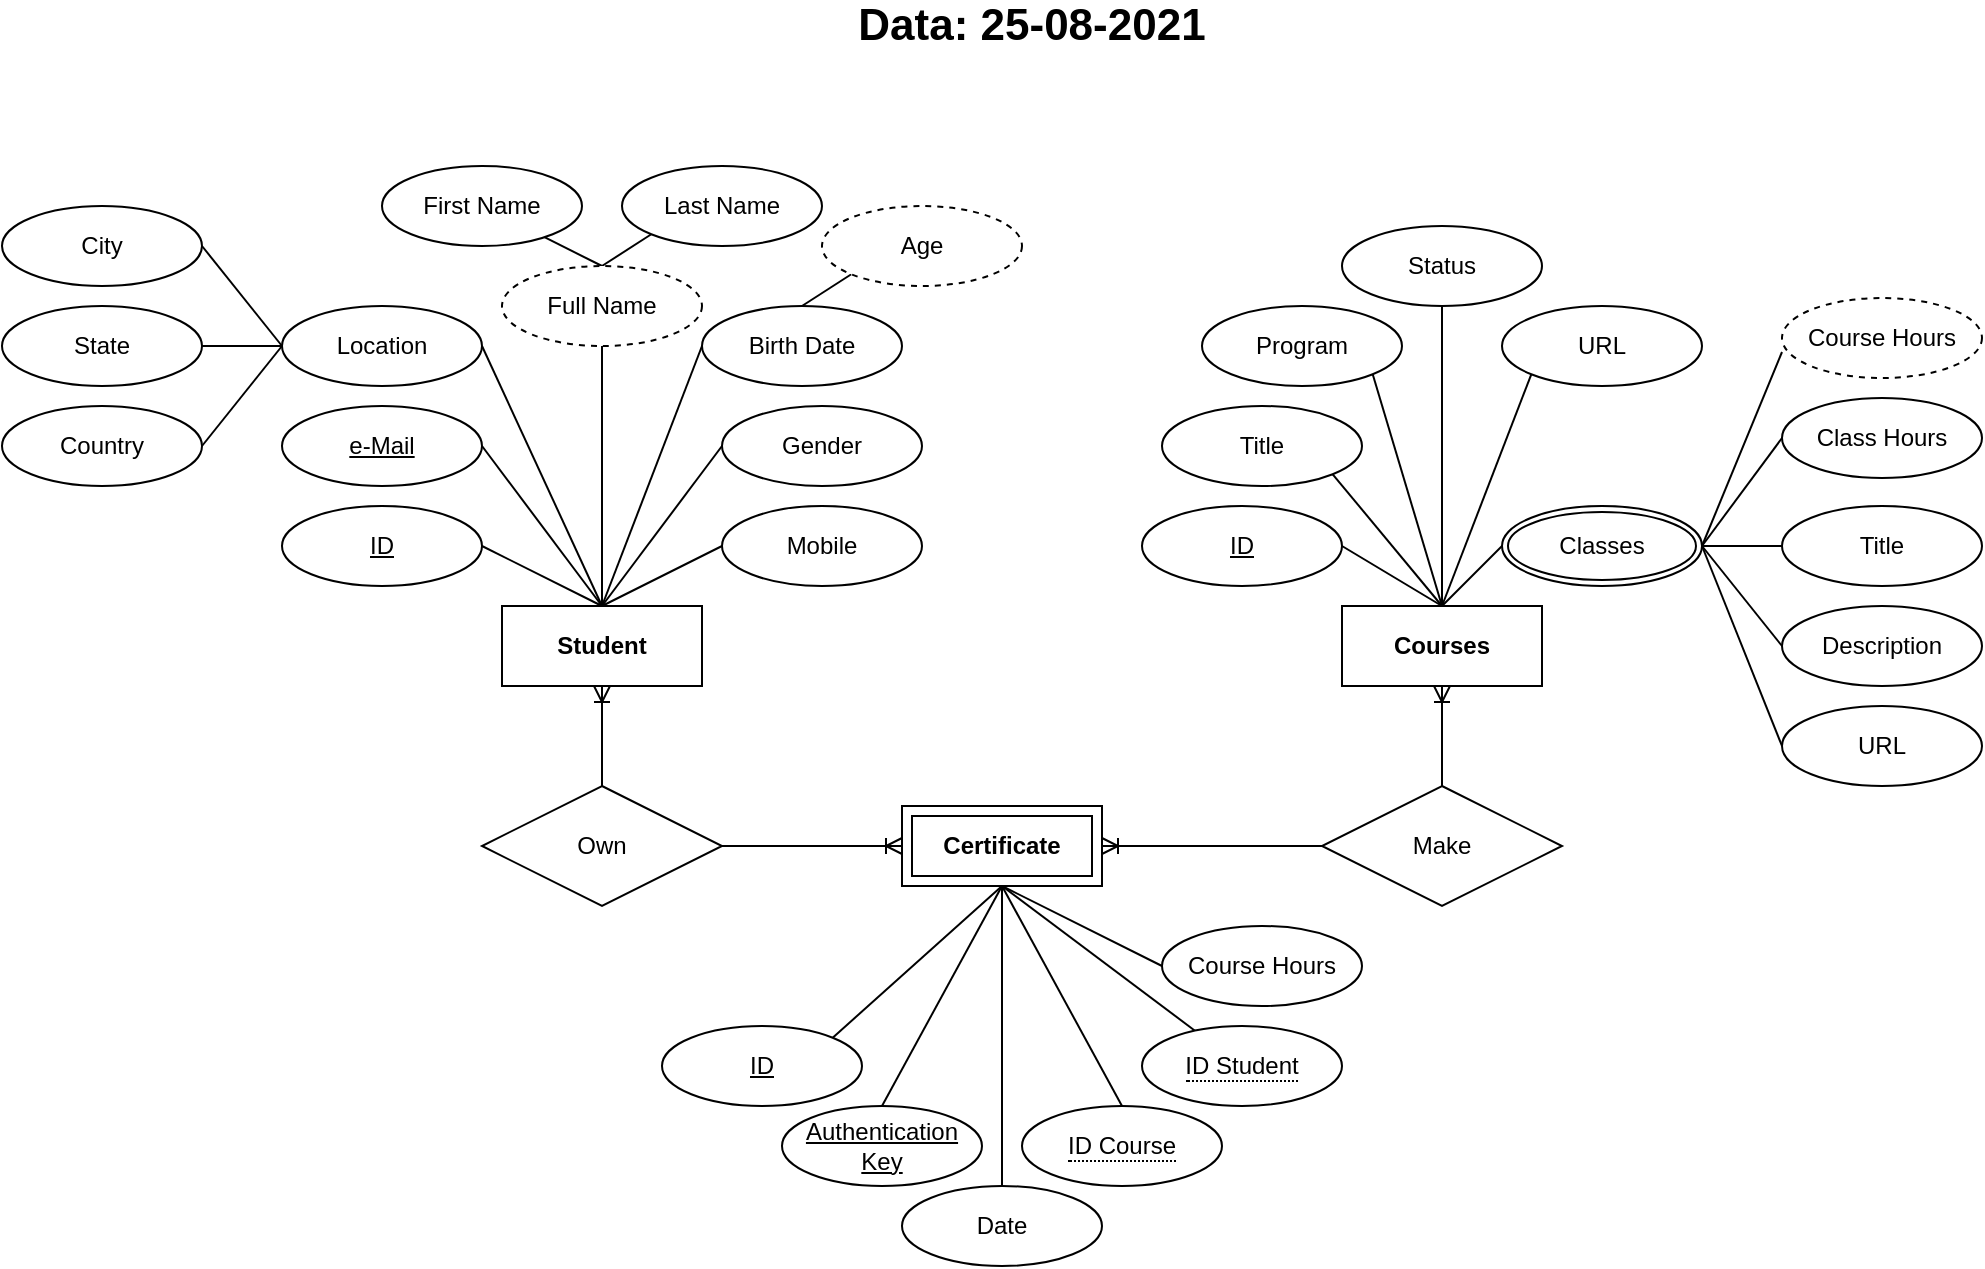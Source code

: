 <mxfile version="14.9.6" type="device"><diagram id="R2lEEEUBdFMjLlhIrx00" name="Page-1"><mxGraphModel dx="1102" dy="811" grid="1" gridSize="10" guides="1" tooltips="1" connect="1" arrows="1" fold="1" page="1" pageScale="1" pageWidth="1169" pageHeight="827" math="0" shadow="0" extFonts="Permanent Marker^https://fonts.googleapis.com/css?family=Permanent+Marker"><root><mxCell id="0"/><mxCell id="1" parent="0"/><mxCell id="SKkGPcV93eEnw3gqPqGm-1" style="edgeStyle=none;rounded=0;orthogonalLoop=1;jettySize=auto;html=1;exitX=0.5;exitY=1;exitDx=0;exitDy=0;entryX=0.5;entryY=0;entryDx=0;entryDy=0;endArrow=none;endFill=0;startArrow=ERoneToMany;startFill=0;" parent="1" source="SKkGPcV93eEnw3gqPqGm-2" target="SKkGPcV93eEnw3gqPqGm-14" edge="1"><mxGeometry relative="1" as="geometry"><mxPoint x="550" y="380.0" as="targetPoint"/></mxGeometry></mxCell><mxCell id="SKkGPcV93eEnw3gqPqGm-2" value="&lt;b&gt;Student&lt;/b&gt;" style="whiteSpace=wrap;html=1;align=center;" parent="1" vertex="1"><mxGeometry x="340" y="360" width="100" height="40" as="geometry"/></mxCell><mxCell id="SKkGPcV93eEnw3gqPqGm-6" value="Last Name" style="ellipse;whiteSpace=wrap;html=1;align=center;" parent="1" vertex="1"><mxGeometry x="400" y="140" width="100" height="40" as="geometry"/></mxCell><mxCell id="SKkGPcV93eEnw3gqPqGm-7" value="Birth Date" style="ellipse;whiteSpace=wrap;html=1;align=center;" parent="1" vertex="1"><mxGeometry x="440" y="210" width="100" height="40" as="geometry"/></mxCell><mxCell id="SKkGPcV93eEnw3gqPqGm-8" value="e-Mail" style="ellipse;whiteSpace=wrap;html=1;align=center;fontStyle=4;" parent="1" vertex="1"><mxGeometry x="230" y="260" width="100" height="40" as="geometry"/></mxCell><mxCell id="SKkGPcV93eEnw3gqPqGm-9" style="rounded=0;orthogonalLoop=1;jettySize=auto;html=1;exitX=1;exitY=0.5;exitDx=0;exitDy=0;endArrow=none;endFill=0;" parent="1" source="SKkGPcV93eEnw3gqPqGm-8" edge="1"><mxGeometry relative="1" as="geometry"><mxPoint x="360" y="320" as="sourcePoint"/><mxPoint x="390" y="360" as="targetPoint"/></mxGeometry></mxCell><mxCell id="SKkGPcV93eEnw3gqPqGm-10" style="rounded=0;orthogonalLoop=1;jettySize=auto;html=1;endArrow=none;endFill=0;exitX=0.5;exitY=1;exitDx=0;exitDy=0;" parent="1" source="3QdAhj6eM5mHvInQrZt5-24" edge="1"><mxGeometry relative="1" as="geometry"><mxPoint x="400" y="250" as="sourcePoint"/><mxPoint x="390" y="360" as="targetPoint"/></mxGeometry></mxCell><mxCell id="SKkGPcV93eEnw3gqPqGm-12" style="rounded=0;orthogonalLoop=1;jettySize=auto;html=1;exitX=0;exitY=0.5;exitDx=0;exitDy=0;endArrow=none;endFill=0;entryX=0.5;entryY=0;entryDx=0;entryDy=0;" parent="1" source="SKkGPcV93eEnw3gqPqGm-7" target="SKkGPcV93eEnw3gqPqGm-2" edge="1"><mxGeometry relative="1" as="geometry"><mxPoint x="410" y="250" as="sourcePoint"/><mxPoint x="410" y="380" as="targetPoint"/></mxGeometry></mxCell><mxCell id="SKkGPcV93eEnw3gqPqGm-13" style="edgeStyle=none;rounded=0;orthogonalLoop=1;jettySize=auto;html=1;exitX=1;exitY=0.5;exitDx=0;exitDy=0;startArrow=none;startFill=0;endArrow=ERoneToMany;endFill=0;entryX=0;entryY=0.5;entryDx=0;entryDy=0;" parent="1" source="SKkGPcV93eEnw3gqPqGm-14" target="3QdAhj6eM5mHvInQrZt5-47" edge="1"><mxGeometry relative="1" as="geometry"><mxPoint x="460" y="470.0" as="sourcePoint"/><mxPoint x="540" y="480" as="targetPoint"/></mxGeometry></mxCell><mxCell id="SKkGPcV93eEnw3gqPqGm-14" value="Own" style="shape=rhombus;perimeter=rhombusPerimeter;whiteSpace=wrap;html=1;align=center;" parent="1" vertex="1"><mxGeometry x="330" y="450" width="120" height="60" as="geometry"/></mxCell><mxCell id="SKkGPcV93eEnw3gqPqGm-16" value="" style="edgeStyle=none;rounded=0;orthogonalLoop=1;jettySize=auto;html=1;startArrow=none;startFill=0;endArrow=none;endFill=0;" parent="1" target="SKkGPcV93eEnw3gqPqGm-43" edge="1"><mxGeometry relative="1" as="geometry"><mxPoint x="810" y="360" as="sourcePoint"/></mxGeometry></mxCell><mxCell id="3QdAhj6eM5mHvInQrZt5-27" style="edgeStyle=none;rounded=0;orthogonalLoop=1;jettySize=auto;html=1;exitX=0.5;exitY=0;exitDx=0;exitDy=0;entryX=0;entryY=0.5;entryDx=0;entryDy=0;endArrow=none;endFill=0;" parent="1" source="SKkGPcV93eEnw3gqPqGm-17" target="3QdAhj6eM5mHvInQrZt5-26" edge="1"><mxGeometry relative="1" as="geometry"/></mxCell><mxCell id="3QdAhj6eM5mHvInQrZt5-45" style="edgeStyle=none;rounded=0;orthogonalLoop=1;jettySize=auto;html=1;exitX=0.5;exitY=1;exitDx=0;exitDy=0;entryX=0.5;entryY=0;entryDx=0;entryDy=0;endArrow=none;endFill=0;startArrow=ERoneToMany;startFill=0;" parent="1" source="SKkGPcV93eEnw3gqPqGm-17" target="3QdAhj6eM5mHvInQrZt5-44" edge="1"><mxGeometry relative="1" as="geometry"/></mxCell><mxCell id="SKkGPcV93eEnw3gqPqGm-17" value="&lt;b&gt;Courses&lt;/b&gt;" style="whiteSpace=wrap;html=1;align=center;" parent="1" vertex="1"><mxGeometry x="760" y="360" width="100" height="40" as="geometry"/></mxCell><mxCell id="SKkGPcV93eEnw3gqPqGm-18" style="rounded=0;orthogonalLoop=1;jettySize=auto;html=1;exitX=1;exitY=0.5;exitDx=0;exitDy=0;entryX=0.5;entryY=0;entryDx=0;entryDy=0;endArrow=none;endFill=0;" parent="1" source="SKkGPcV93eEnw3gqPqGm-19" target="SKkGPcV93eEnw3gqPqGm-17" edge="1"><mxGeometry relative="1" as="geometry"/></mxCell><mxCell id="SKkGPcV93eEnw3gqPqGm-19" value="ID" style="ellipse;whiteSpace=wrap;html=1;align=center;fontStyle=4;" parent="1" vertex="1"><mxGeometry x="660" y="310" width="100" height="40" as="geometry"/></mxCell><mxCell id="SKkGPcV93eEnw3gqPqGm-21" value="URL" style="ellipse;whiteSpace=wrap;html=1;align=center;" parent="1" vertex="1"><mxGeometry x="840" y="210" width="100" height="40" as="geometry"/></mxCell><mxCell id="SKkGPcV93eEnw3gqPqGm-23" style="rounded=0;orthogonalLoop=1;jettySize=auto;html=1;endArrow=none;endFill=0;exitX=1;exitY=1;exitDx=0;exitDy=0;" parent="1" source="SKkGPcV93eEnw3gqPqGm-27" edge="1"><mxGeometry relative="1" as="geometry"><mxPoint x="800" y="231" as="sourcePoint"/><mxPoint x="810" y="360" as="targetPoint"/></mxGeometry></mxCell><mxCell id="SKkGPcV93eEnw3gqPqGm-25" style="rounded=0;orthogonalLoop=1;jettySize=auto;html=1;exitX=0;exitY=1;exitDx=0;exitDy=0;endArrow=none;endFill=0;" parent="1" source="SKkGPcV93eEnw3gqPqGm-21" edge="1"><mxGeometry relative="1" as="geometry"><mxPoint x="820" y="240" as="sourcePoint"/><mxPoint x="810" y="360" as="targetPoint"/></mxGeometry></mxCell><mxCell id="SKkGPcV93eEnw3gqPqGm-27" value="Title" style="ellipse;whiteSpace=wrap;html=1;align=center;" parent="1" vertex="1"><mxGeometry x="670" y="260" width="100" height="40" as="geometry"/></mxCell><mxCell id="SKkGPcV93eEnw3gqPqGm-31" style="rounded=0;orthogonalLoop=1;jettySize=auto;html=1;exitX=1;exitY=0;exitDx=0;exitDy=0;endArrow=none;endFill=0;entryX=0.5;entryY=1;entryDx=0;entryDy=0;" parent="1" source="SKkGPcV93eEnw3gqPqGm-32" target="3QdAhj6eM5mHvInQrZt5-47" edge="1"><mxGeometry relative="1" as="geometry"><mxPoint x="590" y="500" as="targetPoint"/><mxPoint x="540" y="530.0" as="sourcePoint"/></mxGeometry></mxCell><mxCell id="SKkGPcV93eEnw3gqPqGm-32" value="ID" style="ellipse;whiteSpace=wrap;html=1;align=center;fontStyle=4;" parent="1" vertex="1"><mxGeometry x="420" y="570" width="100" height="40" as="geometry"/></mxCell><mxCell id="SKkGPcV93eEnw3gqPqGm-33" style="rounded=0;orthogonalLoop=1;jettySize=auto;html=1;endArrow=none;endFill=0;entryX=0.5;entryY=1;entryDx=0;entryDy=0;" parent="1" source="SKkGPcV93eEnw3gqPqGm-35" target="3QdAhj6eM5mHvInQrZt5-47" edge="1"><mxGeometry relative="1" as="geometry"><mxPoint x="555" y="350" as="sourcePoint"/><mxPoint x="590" y="500" as="targetPoint"/></mxGeometry></mxCell><mxCell id="SKkGPcV93eEnw3gqPqGm-34" style="rounded=0;orthogonalLoop=1;jettySize=auto;html=1;endArrow=none;endFill=0;entryX=0.5;entryY=1;entryDx=0;entryDy=0;exitX=0.5;exitY=0;exitDx=0;exitDy=0;" parent="1" source="SKkGPcV93eEnw3gqPqGm-36" target="3QdAhj6eM5mHvInQrZt5-47" edge="1"><mxGeometry relative="1" as="geometry"><mxPoint x="595" y="330" as="sourcePoint"/><mxPoint x="590" y="500" as="targetPoint"/></mxGeometry></mxCell><mxCell id="SKkGPcV93eEnw3gqPqGm-35" value="&lt;span style=&quot;border-bottom: 1px dotted&quot;&gt;ID Student&lt;/span&gt;" style="ellipse;whiteSpace=wrap;html=1;align=center;" parent="1" vertex="1"><mxGeometry x="660" y="570" width="100" height="40" as="geometry"/></mxCell><mxCell id="SKkGPcV93eEnw3gqPqGm-36" value="&lt;span style=&quot;border-bottom: 1px dotted&quot;&gt;ID Course&lt;/span&gt;" style="ellipse;whiteSpace=wrap;html=1;align=center;" parent="1" vertex="1"><mxGeometry x="600" y="610" width="100" height="40" as="geometry"/></mxCell><mxCell id="SKkGPcV93eEnw3gqPqGm-37" style="edgeStyle=none;rounded=0;orthogonalLoop=1;jettySize=auto;html=1;exitX=0.5;exitY=0;exitDx=0;exitDy=0;entryX=0.5;entryY=1;entryDx=0;entryDy=0;startArrow=none;startFill=0;endArrow=none;endFill=0;" parent="1" source="SKkGPcV93eEnw3gqPqGm-38" target="3QdAhj6eM5mHvInQrZt5-47" edge="1"><mxGeometry relative="1" as="geometry"><mxPoint x="560" y="590" as="sourcePoint"/><mxPoint x="590" y="500" as="targetPoint"/></mxGeometry></mxCell><mxCell id="SKkGPcV93eEnw3gqPqGm-38" value="Authentication&lt;br&gt;Key" style="ellipse;whiteSpace=wrap;html=1;align=center;fontStyle=4;" parent="1" vertex="1"><mxGeometry x="480" y="610" width="100" height="40" as="geometry"/></mxCell><mxCell id="SKkGPcV93eEnw3gqPqGm-41" style="edgeStyle=none;rounded=0;orthogonalLoop=1;jettySize=auto;html=1;exitX=1;exitY=1;exitDx=0;exitDy=0;startArrow=none;startFill=0;endArrow=none;endFill=0;" parent="1" source="SKkGPcV93eEnw3gqPqGm-42" edge="1"><mxGeometry relative="1" as="geometry"><mxPoint x="810" y="360" as="targetPoint"/></mxGeometry></mxCell><mxCell id="SKkGPcV93eEnw3gqPqGm-42" value="Program" style="ellipse;whiteSpace=wrap;html=1;align=center;" parent="1" vertex="1"><mxGeometry x="690" y="210" width="100" height="40" as="geometry"/></mxCell><mxCell id="SKkGPcV93eEnw3gqPqGm-43" value="Status" style="ellipse;whiteSpace=wrap;html=1;align=center;" parent="1" vertex="1"><mxGeometry x="760" y="170" width="100" height="40" as="geometry"/></mxCell><mxCell id="SKkGPcV93eEnw3gqPqGm-44" style="edgeStyle=none;rounded=0;orthogonalLoop=1;jettySize=auto;html=1;exitX=1;exitY=1;exitDx=0;exitDy=0;startArrow=none;startFill=0;endArrow=none;endFill=0;" parent="1" source="SKkGPcV93eEnw3gqPqGm-43" target="SKkGPcV93eEnw3gqPqGm-43" edge="1"><mxGeometry relative="1" as="geometry"/></mxCell><mxCell id="3QdAhj6eM5mHvInQrZt5-2" style="rounded=0;orthogonalLoop=1;jettySize=auto;html=1;entryX=0.5;entryY=0;entryDx=0;entryDy=0;endArrow=none;endFill=0;" parent="1" source="3QdAhj6eM5mHvInQrZt5-1" target="3QdAhj6eM5mHvInQrZt5-24" edge="1"><mxGeometry relative="1" as="geometry"><mxPoint x="390" y="190" as="targetPoint"/></mxGeometry></mxCell><mxCell id="3QdAhj6eM5mHvInQrZt5-1" value="First Name" style="ellipse;whiteSpace=wrap;html=1;align=center;" parent="1" vertex="1"><mxGeometry x="280" y="140" width="100" height="40" as="geometry"/></mxCell><mxCell id="3QdAhj6eM5mHvInQrZt5-3" style="rounded=0;orthogonalLoop=1;jettySize=auto;html=1;entryX=0;entryY=1;entryDx=0;entryDy=0;endArrow=none;endFill=0;exitX=0.5;exitY=0;exitDx=0;exitDy=0;" parent="1" source="3QdAhj6eM5mHvInQrZt5-24" target="SKkGPcV93eEnw3gqPqGm-6" edge="1"><mxGeometry relative="1" as="geometry"><mxPoint x="390" y="190" as="sourcePoint"/><mxPoint x="400" y="200" as="targetPoint"/></mxGeometry></mxCell><mxCell id="3QdAhj6eM5mHvInQrZt5-5" style="edgeStyle=none;rounded=0;orthogonalLoop=1;jettySize=auto;html=1;exitX=0;exitY=0.5;exitDx=0;exitDy=0;entryX=0.5;entryY=0;entryDx=0;entryDy=0;endArrow=none;endFill=0;" parent="1" source="3QdAhj6eM5mHvInQrZt5-4" target="SKkGPcV93eEnw3gqPqGm-2" edge="1"><mxGeometry relative="1" as="geometry"/></mxCell><mxCell id="3QdAhj6eM5mHvInQrZt5-4" value="Gender" style="ellipse;whiteSpace=wrap;html=1;align=center;" parent="1" vertex="1"><mxGeometry x="450" y="260" width="100" height="40" as="geometry"/></mxCell><mxCell id="3QdAhj6eM5mHvInQrZt5-6" style="edgeStyle=none;rounded=0;orthogonalLoop=1;jettySize=auto;html=1;exitX=0.5;exitY=1;exitDx=0;exitDy=0;endArrow=none;endFill=0;" parent="1" source="3QdAhj6eM5mHvInQrZt5-4" target="3QdAhj6eM5mHvInQrZt5-4" edge="1"><mxGeometry relative="1" as="geometry"/></mxCell><mxCell id="3QdAhj6eM5mHvInQrZt5-8" style="edgeStyle=none;rounded=0;orthogonalLoop=1;jettySize=auto;html=1;exitX=1;exitY=0.5;exitDx=0;exitDy=0;entryX=0.5;entryY=0;entryDx=0;entryDy=0;endArrow=none;endFill=0;" parent="1" source="3QdAhj6eM5mHvInQrZt5-7" target="SKkGPcV93eEnw3gqPqGm-2" edge="1"><mxGeometry relative="1" as="geometry"/></mxCell><mxCell id="3QdAhj6eM5mHvInQrZt5-62" style="edgeStyle=none;rounded=0;orthogonalLoop=1;jettySize=auto;html=1;exitX=0;exitY=0.5;exitDx=0;exitDy=0;entryX=1;entryY=0.5;entryDx=0;entryDy=0;startArrow=none;startFill=0;endArrow=none;endFill=0;" parent="1" source="3QdAhj6eM5mHvInQrZt5-7" target="3QdAhj6eM5mHvInQrZt5-57" edge="1"><mxGeometry relative="1" as="geometry"/></mxCell><mxCell id="3QdAhj6eM5mHvInQrZt5-7" value="Location" style="ellipse;whiteSpace=wrap;html=1;align=center;" parent="1" vertex="1"><mxGeometry x="230" y="210" width="100" height="40" as="geometry"/></mxCell><mxCell id="3QdAhj6eM5mHvInQrZt5-11" style="edgeStyle=none;rounded=0;orthogonalLoop=1;jettySize=auto;html=1;exitX=1;exitY=0.5;exitDx=0;exitDy=0;endArrow=none;endFill=0;" parent="1" source="3QdAhj6eM5mHvInQrZt5-12" edge="1"><mxGeometry relative="1" as="geometry"><mxPoint x="390" y="360" as="targetPoint"/><mxPoint x="330" y="330" as="sourcePoint"/></mxGeometry></mxCell><mxCell id="3QdAhj6eM5mHvInQrZt5-12" value="ID" style="ellipse;whiteSpace=wrap;html=1;align=center;fontStyle=4;" parent="1" vertex="1"><mxGeometry x="230" y="310" width="100" height="40" as="geometry"/></mxCell><mxCell id="3QdAhj6eM5mHvInQrZt5-14" style="edgeStyle=none;rounded=0;orthogonalLoop=1;jettySize=auto;html=1;exitX=0;exitY=1;exitDx=0;exitDy=0;entryX=0.5;entryY=0;entryDx=0;entryDy=0;endArrow=none;endFill=0;" parent="1" source="3QdAhj6eM5mHvInQrZt5-13" target="SKkGPcV93eEnw3gqPqGm-7" edge="1"><mxGeometry relative="1" as="geometry"/></mxCell><mxCell id="3QdAhj6eM5mHvInQrZt5-13" value="Age" style="ellipse;whiteSpace=wrap;html=1;align=center;dashed=1;" parent="1" vertex="1"><mxGeometry x="500" y="160" width="100" height="40" as="geometry"/></mxCell><mxCell id="3QdAhj6eM5mHvInQrZt5-24" value="Full Name" style="ellipse;whiteSpace=wrap;html=1;align=center;dashed=1;" parent="1" vertex="1"><mxGeometry x="340" y="190" width="100" height="40" as="geometry"/></mxCell><mxCell id="3QdAhj6eM5mHvInQrZt5-31" style="edgeStyle=none;rounded=0;orthogonalLoop=1;jettySize=auto;html=1;exitX=1;exitY=0.5;exitDx=0;exitDy=0;entryX=0;entryY=0.675;entryDx=0;entryDy=0;endArrow=none;endFill=0;entryPerimeter=0;" parent="1" source="3QdAhj6eM5mHvInQrZt5-26" target="3QdAhj6eM5mHvInQrZt5-30" edge="1"><mxGeometry relative="1" as="geometry"/></mxCell><mxCell id="3QdAhj6eM5mHvInQrZt5-52" style="edgeStyle=none;rounded=0;orthogonalLoop=1;jettySize=auto;html=1;exitX=1;exitY=0.5;exitDx=0;exitDy=0;entryX=0;entryY=0.5;entryDx=0;entryDy=0;startArrow=none;startFill=0;endArrow=none;endFill=0;" parent="1" source="3QdAhj6eM5mHvInQrZt5-26" target="3QdAhj6eM5mHvInQrZt5-49" edge="1"><mxGeometry relative="1" as="geometry"/></mxCell><mxCell id="3QdAhj6eM5mHvInQrZt5-53" style="edgeStyle=none;rounded=0;orthogonalLoop=1;jettySize=auto;html=1;exitX=1;exitY=0.5;exitDx=0;exitDy=0;entryX=0;entryY=0.5;entryDx=0;entryDy=0;startArrow=none;startFill=0;endArrow=none;endFill=0;" parent="1" source="3QdAhj6eM5mHvInQrZt5-26" target="3QdAhj6eM5mHvInQrZt5-51" edge="1"><mxGeometry relative="1" as="geometry"/></mxCell><mxCell id="3QdAhj6eM5mHvInQrZt5-26" value="Classes" style="ellipse;shape=doubleEllipse;margin=3;whiteSpace=wrap;html=1;align=center;" parent="1" vertex="1"><mxGeometry x="840" y="310" width="100" height="40" as="geometry"/></mxCell><mxCell id="3QdAhj6eM5mHvInQrZt5-29" style="edgeStyle=none;rounded=0;orthogonalLoop=1;jettySize=auto;html=1;exitX=0.5;exitY=1;exitDx=0;exitDy=0;endArrow=none;endFill=0;" parent="1" source="3QdAhj6eM5mHvInQrZt5-26" target="3QdAhj6eM5mHvInQrZt5-26" edge="1"><mxGeometry relative="1" as="geometry"/></mxCell><mxCell id="3QdAhj6eM5mHvInQrZt5-30" value="Course Hours" style="ellipse;whiteSpace=wrap;html=1;align=center;dashed=1;" parent="1" vertex="1"><mxGeometry x="980" y="206" width="100" height="40" as="geometry"/></mxCell><mxCell id="3QdAhj6eM5mHvInQrZt5-37" style="edgeStyle=none;rounded=0;orthogonalLoop=1;jettySize=auto;html=1;exitX=0.5;exitY=1;exitDx=0;exitDy=0;endArrow=none;endFill=0;" parent="1" source="3QdAhj6eM5mHvInQrZt5-30" target="3QdAhj6eM5mHvInQrZt5-30" edge="1"><mxGeometry relative="1" as="geometry"/></mxCell><mxCell id="3QdAhj6eM5mHvInQrZt5-43" style="edgeStyle=none;rounded=0;orthogonalLoop=1;jettySize=auto;html=1;exitX=1;exitY=1;exitDx=0;exitDy=0;endArrow=none;endFill=0;" parent="1" source="SKkGPcV93eEnw3gqPqGm-35" target="SKkGPcV93eEnw3gqPqGm-35" edge="1"><mxGeometry relative="1" as="geometry"/></mxCell><mxCell id="3QdAhj6eM5mHvInQrZt5-46" style="edgeStyle=none;rounded=0;orthogonalLoop=1;jettySize=auto;html=1;exitX=0;exitY=0.5;exitDx=0;exitDy=0;entryX=1;entryY=0.5;entryDx=0;entryDy=0;endArrow=ERoneToMany;endFill=0;startArrow=none;startFill=0;" parent="1" source="3QdAhj6eM5mHvInQrZt5-44" target="3QdAhj6eM5mHvInQrZt5-47" edge="1"><mxGeometry relative="1" as="geometry"><mxPoint x="640" y="480" as="targetPoint"/></mxGeometry></mxCell><mxCell id="3QdAhj6eM5mHvInQrZt5-44" value="Make" style="shape=rhombus;perimeter=rhombusPerimeter;whiteSpace=wrap;html=1;align=center;" parent="1" vertex="1"><mxGeometry x="750" y="450" width="120" height="60" as="geometry"/></mxCell><mxCell id="SgOpvp0JwXgOamLrefUK-4" style="edgeStyle=none;rounded=0;orthogonalLoop=1;jettySize=auto;html=1;exitX=0.5;exitY=1;exitDx=0;exitDy=0;entryX=0;entryY=0.5;entryDx=0;entryDy=0;endArrow=none;endFill=0;" parent="1" source="3QdAhj6eM5mHvInQrZt5-47" target="SgOpvp0JwXgOamLrefUK-3" edge="1"><mxGeometry relative="1" as="geometry"/></mxCell><mxCell id="3QdAhj6eM5mHvInQrZt5-47" value="&lt;b&gt;Certificate&lt;/b&gt;" style="shape=ext;margin=3;double=1;whiteSpace=wrap;html=1;align=center;" parent="1" vertex="1"><mxGeometry x="540" y="460" width="100" height="40" as="geometry"/></mxCell><mxCell id="3QdAhj6eM5mHvInQrZt5-54" style="edgeStyle=none;rounded=0;orthogonalLoop=1;jettySize=auto;html=1;exitX=0;exitY=0.5;exitDx=0;exitDy=0;entryX=1;entryY=0.5;entryDx=0;entryDy=0;startArrow=none;startFill=0;endArrow=none;endFill=0;" parent="1" source="3QdAhj6eM5mHvInQrZt5-48" target="3QdAhj6eM5mHvInQrZt5-26" edge="1"><mxGeometry relative="1" as="geometry"/></mxCell><mxCell id="3QdAhj6eM5mHvInQrZt5-48" value="URL" style="ellipse;whiteSpace=wrap;html=1;align=center;" parent="1" vertex="1"><mxGeometry x="980" y="410" width="100" height="40" as="geometry"/></mxCell><mxCell id="3QdAhj6eM5mHvInQrZt5-49" value="Title" style="ellipse;whiteSpace=wrap;html=1;align=center;" parent="1" vertex="1"><mxGeometry x="980" y="310" width="100" height="40" as="geometry"/></mxCell><mxCell id="3QdAhj6eM5mHvInQrZt5-51" value="Description" style="ellipse;whiteSpace=wrap;html=1;align=center;" parent="1" vertex="1"><mxGeometry x="980" y="360" width="100" height="40" as="geometry"/></mxCell><mxCell id="3QdAhj6eM5mHvInQrZt5-61" style="edgeStyle=none;rounded=0;orthogonalLoop=1;jettySize=auto;html=1;exitX=1;exitY=0.5;exitDx=0;exitDy=0;entryX=0;entryY=0.5;entryDx=0;entryDy=0;startArrow=none;startFill=0;endArrow=none;endFill=0;" parent="1" source="3QdAhj6eM5mHvInQrZt5-56" target="3QdAhj6eM5mHvInQrZt5-7" edge="1"><mxGeometry relative="1" as="geometry"/></mxCell><mxCell id="3QdAhj6eM5mHvInQrZt5-56" value="City" style="ellipse;whiteSpace=wrap;html=1;align=center;" parent="1" vertex="1"><mxGeometry x="90" y="160" width="100" height="40" as="geometry"/></mxCell><mxCell id="3QdAhj6eM5mHvInQrZt5-57" value="Country" style="ellipse;whiteSpace=wrap;html=1;align=center;" parent="1" vertex="1"><mxGeometry x="90" y="260" width="100" height="40" as="geometry"/></mxCell><mxCell id="3QdAhj6eM5mHvInQrZt5-59" style="edgeStyle=none;rounded=0;orthogonalLoop=1;jettySize=auto;html=1;exitX=1;exitY=0.5;exitDx=0;exitDy=0;entryX=0;entryY=0.5;entryDx=0;entryDy=0;startArrow=none;startFill=0;endArrow=none;endFill=0;" parent="1" source="3QdAhj6eM5mHvInQrZt5-58" target="3QdAhj6eM5mHvInQrZt5-7" edge="1"><mxGeometry relative="1" as="geometry"/></mxCell><mxCell id="3QdAhj6eM5mHvInQrZt5-58" value="State" style="ellipse;whiteSpace=wrap;html=1;align=center;" parent="1" vertex="1"><mxGeometry x="90" y="210" width="100" height="40" as="geometry"/></mxCell><mxCell id="3QdAhj6eM5mHvInQrZt5-63" value="Data: 25-08-2021" style="text;html=1;strokeColor=none;fillColor=none;align=center;verticalAlign=middle;whiteSpace=wrap;rounded=0;fontStyle=1;fontSize=22;" parent="1" vertex="1"><mxGeometry x="510" y="60" width="190" height="20" as="geometry"/></mxCell><mxCell id="SgOpvp0JwXgOamLrefUK-2" style="rounded=0;orthogonalLoop=1;jettySize=auto;html=1;exitX=0.5;exitY=0;exitDx=0;exitDy=0;endArrow=none;endFill=0;" parent="1" source="SgOpvp0JwXgOamLrefUK-1" target="3QdAhj6eM5mHvInQrZt5-47" edge="1"><mxGeometry relative="1" as="geometry"/></mxCell><mxCell id="SgOpvp0JwXgOamLrefUK-1" value="Date" style="ellipse;whiteSpace=wrap;html=1;align=center;" parent="1" vertex="1"><mxGeometry x="540" y="650" width="100" height="40" as="geometry"/></mxCell><mxCell id="SgOpvp0JwXgOamLrefUK-3" value="Course Hours" style="ellipse;whiteSpace=wrap;html=1;align=center;" parent="1" vertex="1"><mxGeometry x="670" y="520" width="100" height="40" as="geometry"/></mxCell><mxCell id="SgOpvp0JwXgOamLrefUK-7" style="edgeStyle=none;rounded=0;orthogonalLoop=1;jettySize=auto;html=1;exitX=0;exitY=0.5;exitDx=0;exitDy=0;endArrow=none;endFill=0;" parent="1" source="SgOpvp0JwXgOamLrefUK-6" edge="1"><mxGeometry relative="1" as="geometry"><mxPoint x="390" y="360" as="targetPoint"/></mxGeometry></mxCell><mxCell id="SgOpvp0JwXgOamLrefUK-6" value="Mobile" style="ellipse;whiteSpace=wrap;html=1;align=center;" parent="1" vertex="1"><mxGeometry x="450" y="310" width="100" height="40" as="geometry"/></mxCell><mxCell id="RcpDYrsTe0o4LZfvrzHq-1" value="Class Hours" style="ellipse;whiteSpace=wrap;html=1;align=center;" vertex="1" parent="1"><mxGeometry x="980" y="256" width="100" height="40" as="geometry"/></mxCell><mxCell id="RcpDYrsTe0o4LZfvrzHq-3" style="edgeStyle=none;rounded=0;orthogonalLoop=1;jettySize=auto;html=1;exitX=0;exitY=0.5;exitDx=0;exitDy=0;entryX=1;entryY=0.5;entryDx=0;entryDy=0;startArrow=none;startFill=0;endArrow=none;endFill=0;" edge="1" parent="1" source="RcpDYrsTe0o4LZfvrzHq-1" target="3QdAhj6eM5mHvInQrZt5-26"><mxGeometry relative="1" as="geometry"><mxPoint x="990" y="415" as="sourcePoint"/><mxPoint x="950" y="340" as="targetPoint"/></mxGeometry></mxCell></root></mxGraphModel></diagram></mxfile>
